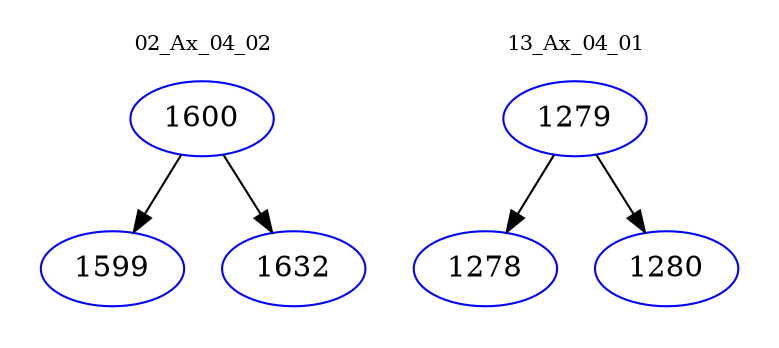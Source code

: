 digraph{
subgraph cluster_0 {
color = white
label = "02_Ax_04_02";
fontsize=10;
T0_1600 [label="1600", color="blue"]
T0_1600 -> T0_1599 [color="black"]
T0_1599 [label="1599", color="blue"]
T0_1600 -> T0_1632 [color="black"]
T0_1632 [label="1632", color="blue"]
}
subgraph cluster_1 {
color = white
label = "13_Ax_04_01";
fontsize=10;
T1_1279 [label="1279", color="blue"]
T1_1279 -> T1_1278 [color="black"]
T1_1278 [label="1278", color="blue"]
T1_1279 -> T1_1280 [color="black"]
T1_1280 [label="1280", color="blue"]
}
}
